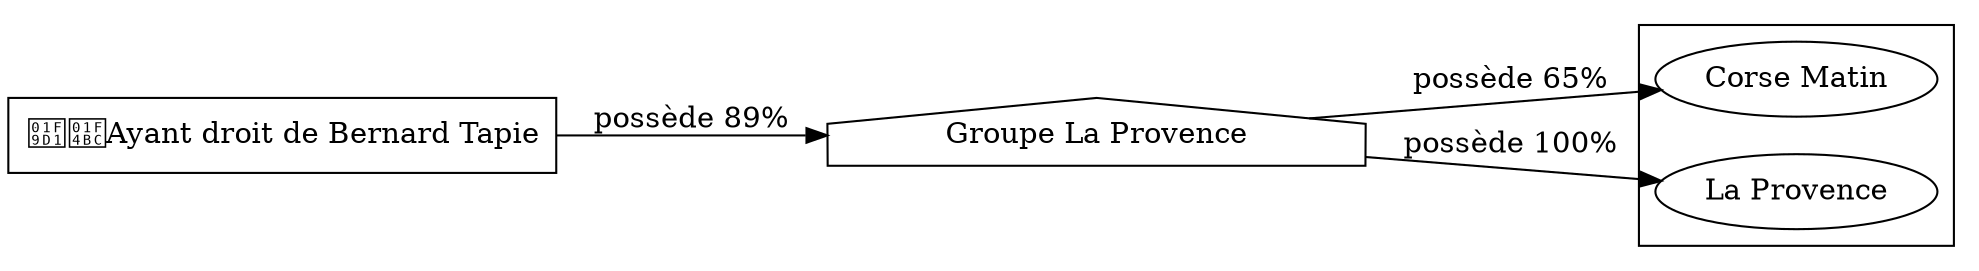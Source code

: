digraph {
  rankdir=LR;
  subgraph roots {
    
      "ayant-droit-de-bernard-tapie-276"[label="🧑‍💼Ayant droit de Bernard Tapie" shape=box]
    
  }

  
    "groupe-la-provence-280"[label="Groupe La Provence" shape=house]
  

  subgraph clusterLeaves {
    
      "corse-matin-282"[label="Corse Matin"]
    
      "la-provence-283"[label="La Provence"]
    
  }

  
    "ayant-droit-de-bernard-tapie-276" -> "groupe-la-provence-280" [
      label="possède 89%"
    ]
  
    "groupe-la-provence-280" -> "corse-matin-282" [
      label="possède 65%"
    ]
  
    "groupe-la-provence-280" -> "la-provence-283" [
      label="possède 100%"
    ]
  
}
